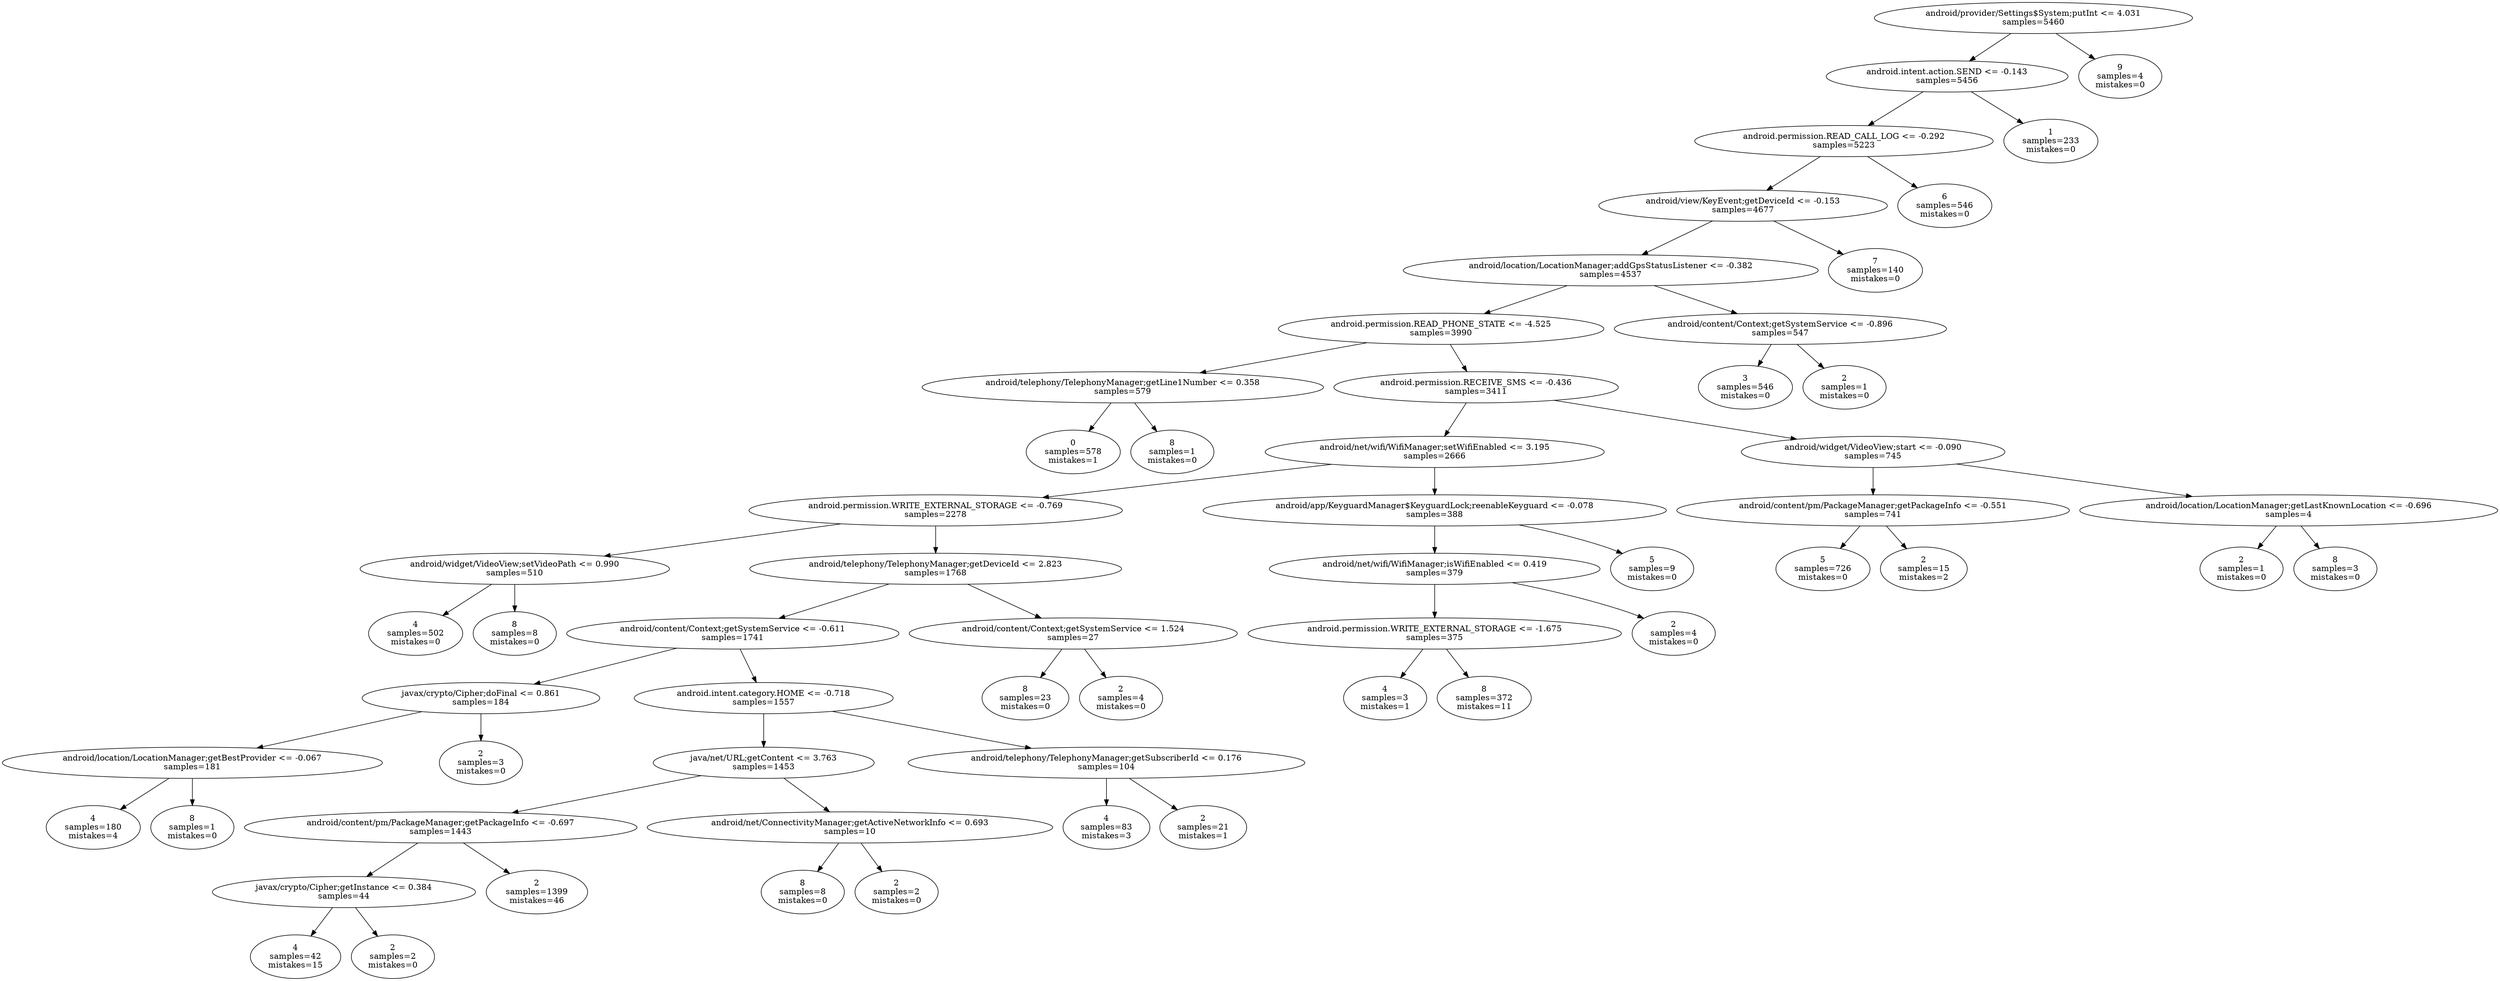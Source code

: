 digraph ClusteringTree {
n_0 [label="android/provider/Settings$System;putInt <= 4.031
samples=\5460"];
n_1 [label="android.intent.action.SEND <= -0.143
samples=\5456"];
n_2 [label="9
samples=\4
mistakes=\0"];
n_3 [label="android.permission.READ_CALL_LOG <= -0.292
samples=\5223"];
n_4 [label="1
samples=\233
mistakes=\0"];
n_5 [label="android/view/KeyEvent;getDeviceId <= -0.153
samples=\4677"];
n_6 [label="6
samples=\546
mistakes=\0"];
n_7 [label="android/location/LocationManager;addGpsStatusListener <= -0.382
samples=\4537"];
n_8 [label="7
samples=\140
mistakes=\0"];
n_9 [label="android.permission.READ_PHONE_STATE <= -4.525
samples=\3990"];
n_10 [label="android/content/Context;getSystemService <= -0.896
samples=\547"];
n_11 [label="android/telephony/TelephonyManager;getLine1Number <= 0.358
samples=\579"];
n_12 [label="android.permission.RECEIVE_SMS <= -0.436
samples=\3411"];
n_13 [label="3
samples=\546
mistakes=\0"];
n_14 [label="2
samples=\1
mistakes=\0"];
n_15 [label="0
samples=\578
mistakes=\1"];
n_16 [label="8
samples=\1
mistakes=\0"];
n_17 [label="android/net/wifi/WifiManager;setWifiEnabled <= 3.195
samples=\2666"];
n_18 [label="android/widget/VideoView;start <= -0.090
samples=\745"];
n_19 [label="android.permission.WRITE_EXTERNAL_STORAGE <= -0.769
samples=\2278"];
n_20 [label="android/app/KeyguardManager$KeyguardLock;reenableKeyguard <= -0.078
samples=\388"];
n_21 [label="android/content/pm/PackageManager;getPackageInfo <= -0.551
samples=\741"];
n_22 [label="android/location/LocationManager;getLastKnownLocation <= -0.696
samples=\4"];
n_23 [label="android/widget/VideoView;setVideoPath <= 0.990
samples=\510"];
n_24 [label="android/telephony/TelephonyManager;getDeviceId <= 2.823
samples=\1768"];
n_25 [label="android/net/wifi/WifiManager;isWifiEnabled <= 0.419
samples=\379"];
n_26 [label="5
samples=\9
mistakes=\0"];
n_27 [label="5
samples=\726
mistakes=\0"];
n_28 [label="2
samples=\15
mistakes=\2"];
n_29 [label="2
samples=\1
mistakes=\0"];
n_30 [label="8
samples=\3
mistakes=\0"];
n_31 [label="4
samples=\502
mistakes=\0"];
n_32 [label="8
samples=\8
mistakes=\0"];
n_33 [label="android/content/Context;getSystemService <= -0.611
samples=\1741"];
n_34 [label="android/content/Context;getSystemService <= 1.524
samples=\27"];
n_35 [label="android.permission.WRITE_EXTERNAL_STORAGE <= -1.675
samples=\375"];
n_36 [label="2
samples=\4
mistakes=\0"];
n_37 [label="javax/crypto/Cipher;doFinal <= 0.861
samples=\184"];
n_38 [label="android.intent.category.HOME <= -0.718
samples=\1557"];
n_39 [label="8
samples=\23
mistakes=\0"];
n_40 [label="2
samples=\4
mistakes=\0"];
n_41 [label="4
samples=\3
mistakes=\1"];
n_42 [label="8
samples=\372
mistakes=\11"];
n_43 [label="android/location/LocationManager;getBestProvider <= -0.067
samples=\181"];
n_44 [label="2
samples=\3
mistakes=\0"];
n_45 [label="java/net/URL;getContent <= 3.763
samples=\1453"];
n_46 [label="android/telephony/TelephonyManager;getSubscriberId <= 0.176
samples=\104"];
n_47 [label="4
samples=\180
mistakes=\4"];
n_48 [label="8
samples=\1
mistakes=\0"];
n_49 [label="android/content/pm/PackageManager;getPackageInfo <= -0.697
samples=\1443"];
n_50 [label="android/net/ConnectivityManager;getActiveNetworkInfo <= 0.693
samples=\10"];
n_51 [label="4
samples=\83
mistakes=\3"];
n_52 [label="2
samples=\21
mistakes=\1"];
n_53 [label="javax/crypto/Cipher;getInstance <= 0.384
samples=\44"];
n_54 [label="2
samples=\1399
mistakes=\46"];
n_55 [label="8
samples=\8
mistakes=\0"];
n_56 [label="2
samples=\2
mistakes=\0"];
n_57 [label="4
samples=\42
mistakes=\15"];
n_58 [label="2
samples=\2
mistakes=\0"];
n_0 -> n_1;
n_0 -> n_2;
n_1 -> n_3;
n_1 -> n_4;
n_3 -> n_5;
n_3 -> n_6;
n_5 -> n_7;
n_5 -> n_8;
n_7 -> n_9;
n_7 -> n_10;
n_9 -> n_11;
n_9 -> n_12;
n_10 -> n_13;
n_10 -> n_14;
n_11 -> n_15;
n_11 -> n_16;
n_12 -> n_17;
n_12 -> n_18;
n_17 -> n_19;
n_17 -> n_20;
n_18 -> n_21;
n_18 -> n_22;
n_19 -> n_23;
n_19 -> n_24;
n_20 -> n_25;
n_20 -> n_26;
n_21 -> n_27;
n_21 -> n_28;
n_22 -> n_29;
n_22 -> n_30;
n_23 -> n_31;
n_23 -> n_32;
n_24 -> n_33;
n_24 -> n_34;
n_25 -> n_35;
n_25 -> n_36;
n_33 -> n_37;
n_33 -> n_38;
n_34 -> n_39;
n_34 -> n_40;
n_35 -> n_41;
n_35 -> n_42;
n_37 -> n_43;
n_37 -> n_44;
n_38 -> n_45;
n_38 -> n_46;
n_43 -> n_47;
n_43 -> n_48;
n_45 -> n_49;
n_45 -> n_50;
n_46 -> n_51;
n_46 -> n_52;
n_49 -> n_53;
n_49 -> n_54;
n_50 -> n_55;
n_50 -> n_56;
n_53 -> n_57;
n_53 -> n_58;
}
